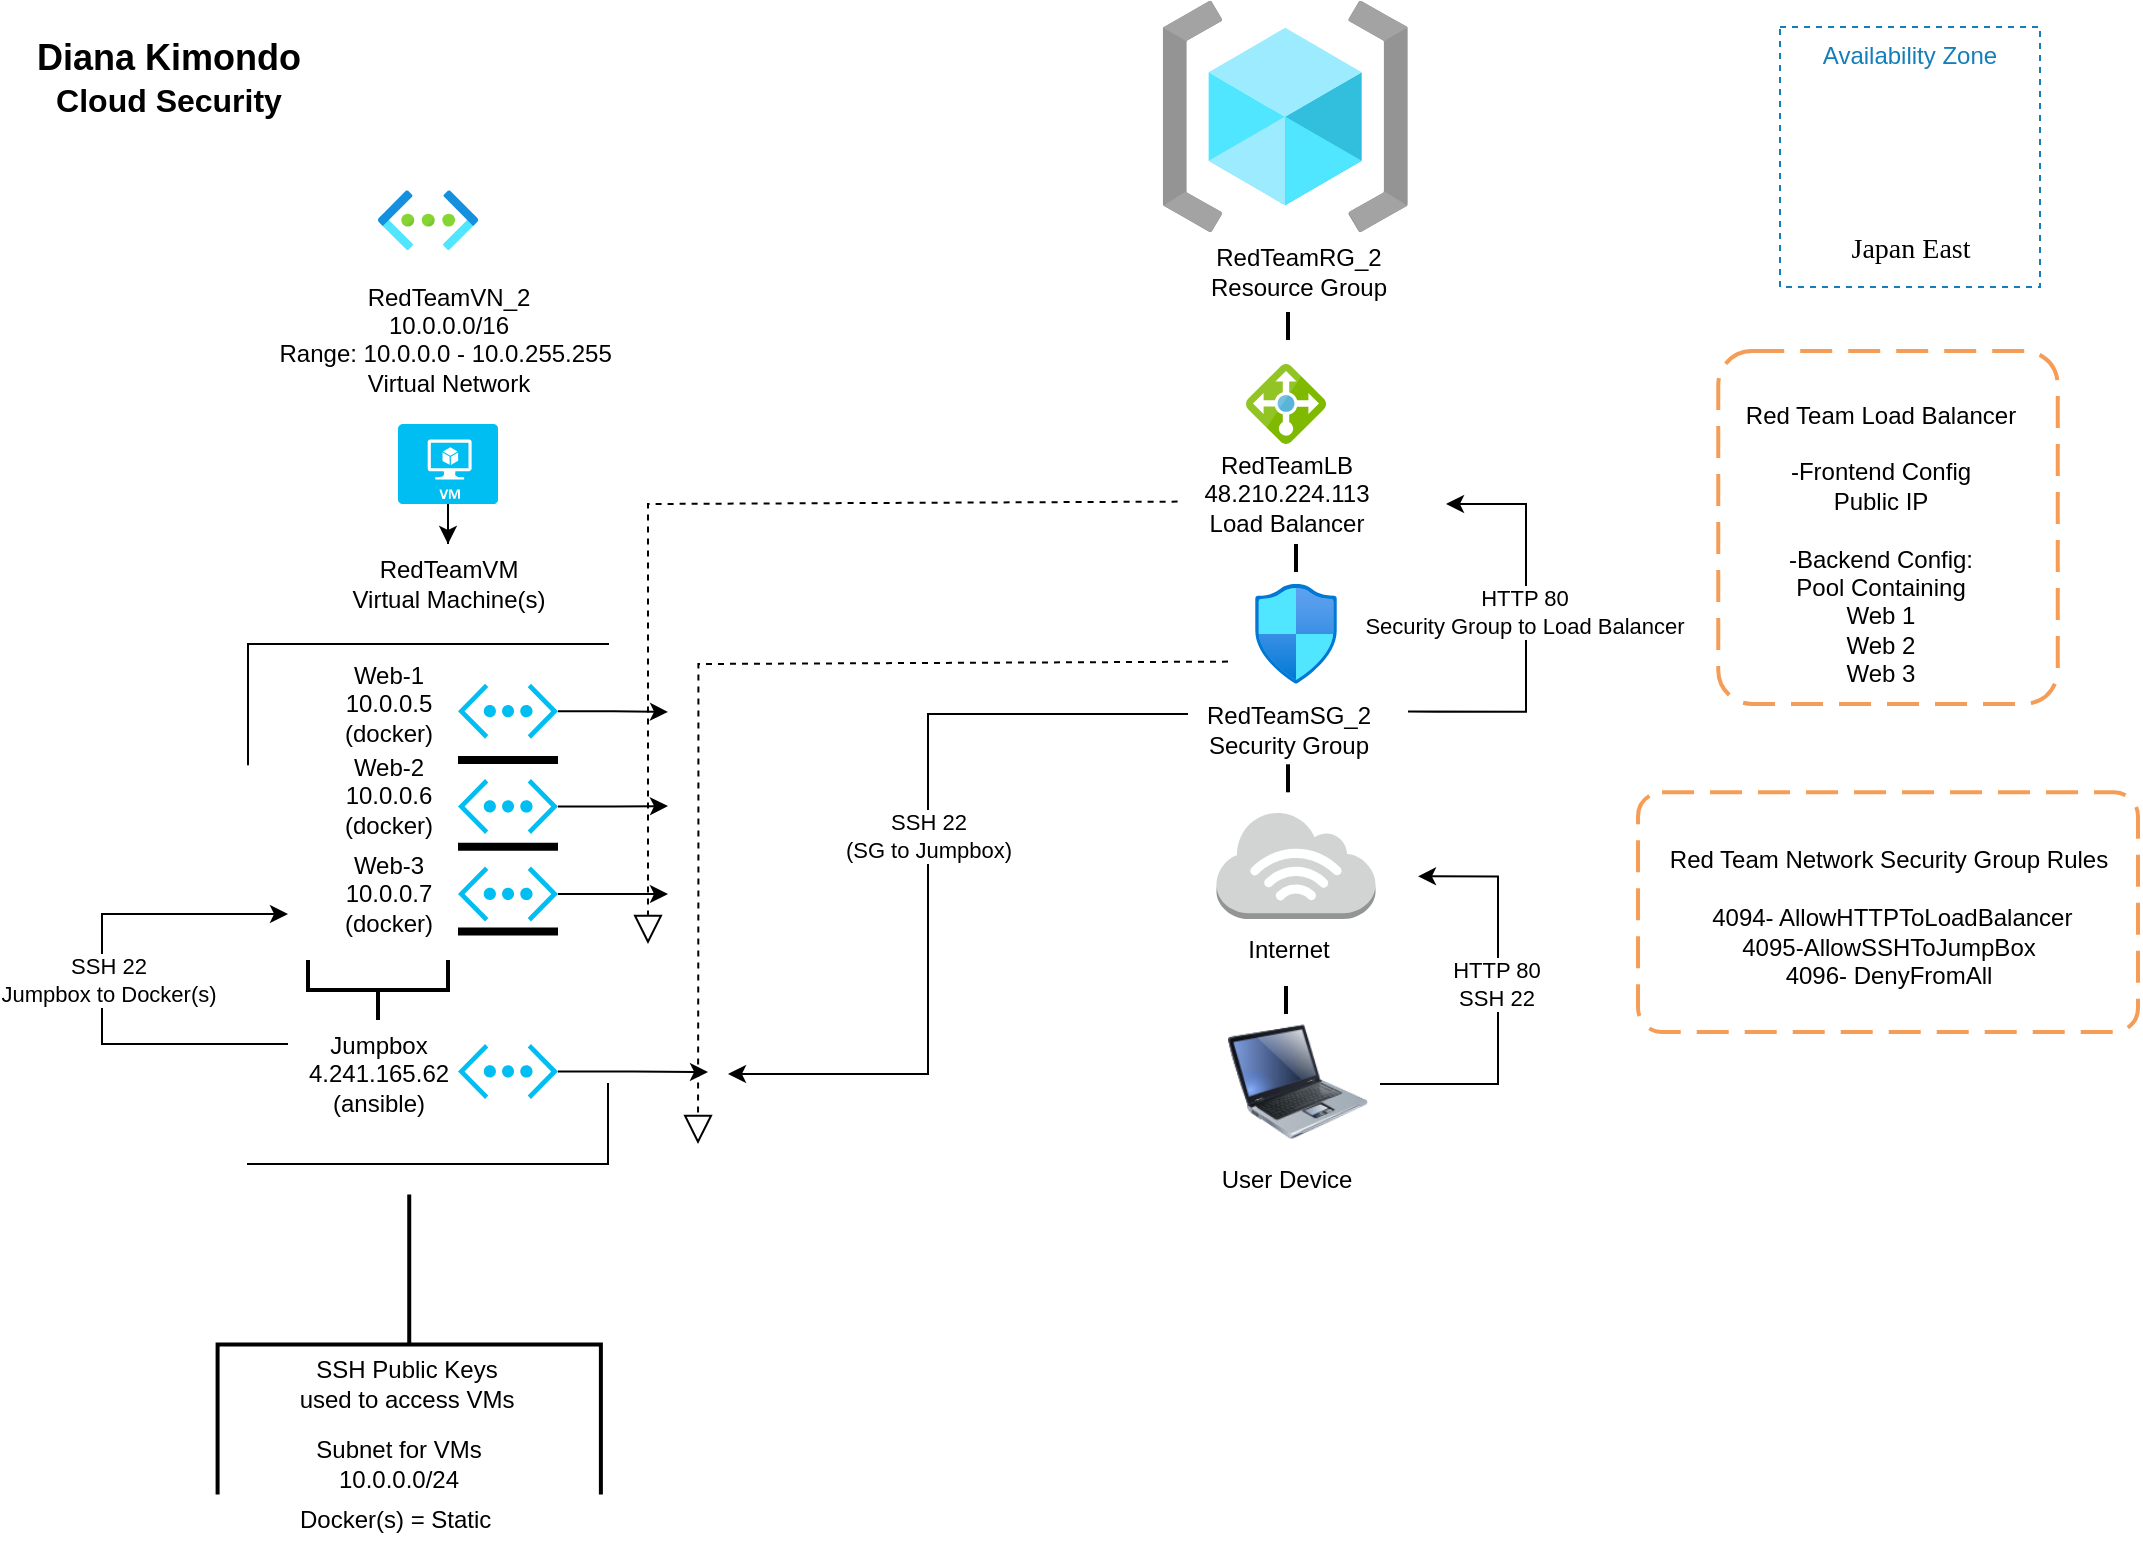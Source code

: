 <mxfile version="24.7.17">
  <diagram name="Page-1" id="xEvTzy-JRt1gGz0M-Yfj">
    <mxGraphModel dx="2570" dy="696" grid="1" gridSize="10" guides="1" tooltips="1" connect="1" arrows="1" fold="1" page="1" pageScale="1" pageWidth="850" pageHeight="1100" math="0" shadow="0">
      <root>
        <mxCell id="0" />
        <mxCell id="1" parent="0" />
        <mxCell id="VbcVB8l_akQWRM8v_Z9f-1" value="" style="image;aspect=fixed;html=1;points=[];align=center;fontSize=12;image=img/lib/azure2/general/Resource_Groups.svg;" vertex="1" parent="1">
          <mxGeometry x="377.25" y="28.47" width="122.75" height="115.53" as="geometry" />
        </mxCell>
        <mxCell id="VbcVB8l_akQWRM8v_Z9f-2" value="RedTeamRG_2&lt;div&gt;Resource Group&lt;/div&gt;" style="text;html=1;align=center;verticalAlign=middle;resizable=0;points=[];autosize=1;strokeColor=none;fillColor=none;" vertex="1" parent="1">
          <mxGeometry x="390" y="144" width="110" height="40" as="geometry" />
        </mxCell>
        <mxCell id="VbcVB8l_akQWRM8v_Z9f-3" value="" style="image;sketch=0;aspect=fixed;html=1;points=[];align=center;fontSize=12;image=img/lib/mscae/Load_Balancer_feature.svg;" vertex="1" parent="1">
          <mxGeometry x="419" y="210" width="40" height="40" as="geometry" />
        </mxCell>
        <mxCell id="VbcVB8l_akQWRM8v_Z9f-4" value="RedTeamLB&lt;div&gt;48.210.224.113&lt;br&gt;&lt;div&gt;Load Balancer&lt;/div&gt;&lt;/div&gt;" style="text;html=1;align=center;verticalAlign=middle;resizable=0;points=[];autosize=1;strokeColor=none;fillColor=none;" vertex="1" parent="1">
          <mxGeometry x="383.63" y="245" width="110" height="60" as="geometry" />
        </mxCell>
        <mxCell id="VbcVB8l_akQWRM8v_Z9f-6" value="" style="image;aspect=fixed;html=1;points=[];align=center;fontSize=12;image=img/lib/azure2/networking/Virtual_Networks.svg;" vertex="1" parent="1">
          <mxGeometry x="-15" y="123.15" width="50" height="29.85" as="geometry" />
        </mxCell>
        <mxCell id="VbcVB8l_akQWRM8v_Z9f-7" value="RedTeamVN_2&lt;div&gt;10.0.0.0/16&lt;/div&gt;&lt;div&gt;Range: 10.0.0.0 - 10.0.255.255&amp;nbsp;&lt;br&gt;&lt;div&gt;Virtual Network&lt;div&gt;&lt;br&gt;&lt;/div&gt;&lt;/div&gt;&lt;/div&gt;" style="text;html=1;align=center;verticalAlign=middle;resizable=0;points=[];autosize=1;strokeColor=none;fillColor=none;rotation=0;" vertex="1" parent="1">
          <mxGeometry x="-75" y="160" width="190" height="90" as="geometry" />
        </mxCell>
        <mxCell id="VbcVB8l_akQWRM8v_Z9f-52" style="edgeStyle=orthogonalEdgeStyle;rounded=0;orthogonalLoop=1;jettySize=auto;html=1;exitX=1;exitY=0.5;exitDx=0;exitDy=0;exitPerimeter=0;" edge="1" parent="1" source="VbcVB8l_akQWRM8v_Z9f-10">
          <mxGeometry relative="1" as="geometry">
            <mxPoint x="150" y="564" as="targetPoint" />
          </mxGeometry>
        </mxCell>
        <mxCell id="VbcVB8l_akQWRM8v_Z9f-10" value="" style="verticalLabelPosition=bottom;html=1;verticalAlign=top;align=center;strokeColor=none;fillColor=#00BEF2;shape=mxgraph.azure.virtual_network;pointerEvents=1;" vertex="1" parent="1">
          <mxGeometry x="25" y="550" width="50" height="27.5" as="geometry" />
        </mxCell>
        <mxCell id="VbcVB8l_akQWRM8v_Z9f-76" style="edgeStyle=orthogonalEdgeStyle;rounded=0;orthogonalLoop=1;jettySize=auto;html=1;exitX=1;exitY=0.5;exitDx=0;exitDy=0;exitPerimeter=0;" edge="1" parent="1" source="VbcVB8l_akQWRM8v_Z9f-11">
          <mxGeometry relative="1" as="geometry">
            <mxPoint x="130" y="384" as="targetPoint" />
          </mxGeometry>
        </mxCell>
        <mxCell id="VbcVB8l_akQWRM8v_Z9f-11" value="" style="verticalLabelPosition=bottom;html=1;verticalAlign=top;align=center;strokeColor=none;fillColor=#00BEF2;shape=mxgraph.azure.virtual_network;pointerEvents=1;" vertex="1" parent="1">
          <mxGeometry x="25" y="369.85" width="50" height="27.5" as="geometry" />
        </mxCell>
        <mxCell id="VbcVB8l_akQWRM8v_Z9f-74" style="edgeStyle=orthogonalEdgeStyle;rounded=0;orthogonalLoop=1;jettySize=auto;html=1;exitX=1;exitY=0.5;exitDx=0;exitDy=0;exitPerimeter=0;" edge="1" parent="1" source="VbcVB8l_akQWRM8v_Z9f-12">
          <mxGeometry relative="1" as="geometry">
            <mxPoint x="130" y="431" as="targetPoint" />
          </mxGeometry>
        </mxCell>
        <mxCell id="VbcVB8l_akQWRM8v_Z9f-12" value="" style="verticalLabelPosition=bottom;html=1;verticalAlign=top;align=center;strokeColor=none;fillColor=#00BEF2;shape=mxgraph.azure.virtual_network;pointerEvents=1;" vertex="1" parent="1">
          <mxGeometry x="25" y="417.5" width="50" height="27.5" as="geometry" />
        </mxCell>
        <mxCell id="VbcVB8l_akQWRM8v_Z9f-73" style="edgeStyle=orthogonalEdgeStyle;rounded=0;orthogonalLoop=1;jettySize=auto;html=1;exitX=1;exitY=0.5;exitDx=0;exitDy=0;exitPerimeter=0;" edge="1" parent="1" source="VbcVB8l_akQWRM8v_Z9f-14">
          <mxGeometry relative="1" as="geometry">
            <mxPoint x="130" y="475" as="targetPoint" />
          </mxGeometry>
        </mxCell>
        <mxCell id="VbcVB8l_akQWRM8v_Z9f-14" value="" style="verticalLabelPosition=bottom;html=1;verticalAlign=top;align=center;strokeColor=none;fillColor=#00BEF2;shape=mxgraph.azure.virtual_network;pointerEvents=1;" vertex="1" parent="1">
          <mxGeometry x="25" y="461.25" width="50" height="27.5" as="geometry" />
        </mxCell>
        <mxCell id="VbcVB8l_akQWRM8v_Z9f-15" value="Jumpbox&lt;div&gt;4.241.165.62&lt;br&gt;&lt;div&gt;(ansible)&lt;/div&gt;&lt;/div&gt;" style="text;html=1;align=center;verticalAlign=middle;resizable=0;points=[];autosize=1;strokeColor=none;fillColor=none;" vertex="1" parent="1">
          <mxGeometry x="-60" y="535" width="90" height="60" as="geometry" />
        </mxCell>
        <mxCell id="VbcVB8l_akQWRM8v_Z9f-17" value="Web-1&lt;div&gt;10.0.0.5&lt;br&gt;&lt;div&gt;(docker)&lt;/div&gt;&lt;/div&gt;" style="text;html=1;align=center;verticalAlign=middle;resizable=0;points=[];autosize=1;strokeColor=none;fillColor=none;" vertex="1" parent="1">
          <mxGeometry x="-45" y="350.15" width="70" height="60" as="geometry" />
        </mxCell>
        <mxCell id="VbcVB8l_akQWRM8v_Z9f-18" value="Web-2&lt;div&gt;10.0.0.6&lt;br&gt;&lt;div&gt;(docker)&lt;/div&gt;&lt;/div&gt;" style="text;html=1;align=center;verticalAlign=middle;resizable=0;points=[];autosize=1;strokeColor=none;fillColor=none;" vertex="1" parent="1">
          <mxGeometry x="-45" y="396.4" width="70" height="60" as="geometry" />
        </mxCell>
        <mxCell id="VbcVB8l_akQWRM8v_Z9f-19" value="Web-3&lt;div&gt;10.0.0.7&lt;br&gt;&lt;div&gt;(docker)&lt;/div&gt;&lt;/div&gt;" style="text;html=1;align=center;verticalAlign=middle;resizable=0;points=[];autosize=1;strokeColor=none;fillColor=none;" vertex="1" parent="1">
          <mxGeometry x="-45" y="445" width="70" height="60" as="geometry" />
        </mxCell>
        <mxCell id="VbcVB8l_akQWRM8v_Z9f-21" value="" style="shape=partialRectangle;whiteSpace=wrap;html=1;bottom=0;right=0;fillColor=none;" vertex="1" parent="1">
          <mxGeometry x="-80" y="350" width="180" height="60.15" as="geometry" />
        </mxCell>
        <mxCell id="VbcVB8l_akQWRM8v_Z9f-22" value="" style="shape=partialRectangle;whiteSpace=wrap;html=1;top=0;left=0;fillColor=none;" vertex="1" parent="1">
          <mxGeometry x="-80" y="570" width="180" height="40" as="geometry" />
        </mxCell>
        <mxCell id="VbcVB8l_akQWRM8v_Z9f-23" value="" style="endArrow=block;dashed=1;endFill=0;endSize=12;html=1;rounded=0;exitX=0.034;exitY=0.49;exitDx=0;exitDy=0;exitPerimeter=0;" edge="1" parent="1">
          <mxGeometry width="160" relative="1" as="geometry">
            <mxPoint x="384.8" y="278.8" as="sourcePoint" />
            <mxPoint x="120" y="500" as="targetPoint" />
            <Array as="points">
              <mxPoint x="120" y="280" />
              <mxPoint x="120" y="390" />
            </Array>
          </mxGeometry>
        </mxCell>
        <mxCell id="VbcVB8l_akQWRM8v_Z9f-33" value="" style="image;aspect=fixed;html=1;points=[];align=center;fontSize=12;image=img/lib/azure2/networking/Network_Security_Groups.svg;" vertex="1" parent="1">
          <mxGeometry x="423.5" y="320.06" width="41" height="49.79" as="geometry" />
        </mxCell>
        <mxCell id="VbcVB8l_akQWRM8v_Z9f-34" value="RedTeamSG_2&lt;div&gt;Security Group&lt;/div&gt;" style="text;html=1;align=center;verticalAlign=middle;resizable=0;points=[];autosize=1;strokeColor=none;fillColor=none;" vertex="1" parent="1">
          <mxGeometry x="385" y="373" width="110" height="40" as="geometry" />
        </mxCell>
        <mxCell id="VbcVB8l_akQWRM8v_Z9f-35" value="" style="endArrow=block;dashed=1;endFill=0;endSize=12;html=1;rounded=0;exitX=0.034;exitY=0.49;exitDx=0;exitDy=0;exitPerimeter=0;" edge="1" parent="1">
          <mxGeometry width="160" relative="1" as="geometry">
            <mxPoint x="410" y="358.8" as="sourcePoint" />
            <mxPoint x="145" y="600" as="targetPoint" />
            <Array as="points">
              <mxPoint x="145.2" y="360" />
              <mxPoint x="145.2" y="470.0" />
            </Array>
          </mxGeometry>
        </mxCell>
        <mxCell id="VbcVB8l_akQWRM8v_Z9f-40" value="" style="outlineConnect=0;dashed=0;verticalLabelPosition=bottom;verticalAlign=top;align=center;html=1;shape=mxgraph.aws3.internet_3;fillColor=#D2D3D3;gradientColor=none;" vertex="1" parent="1">
          <mxGeometry x="404.25" y="433.5" width="79.5" height="54" as="geometry" />
        </mxCell>
        <mxCell id="VbcVB8l_akQWRM8v_Z9f-42" value="Internet" style="text;html=1;align=center;verticalAlign=middle;resizable=0;points=[];autosize=1;strokeColor=none;fillColor=none;" vertex="1" parent="1">
          <mxGeometry x="410" y="488" width="60" height="30" as="geometry" />
        </mxCell>
        <mxCell id="VbcVB8l_akQWRM8v_Z9f-90" style="edgeStyle=orthogonalEdgeStyle;rounded=0;orthogonalLoop=1;jettySize=auto;html=1;entryX=0.993;entryY=0.173;entryDx=0;entryDy=0;entryPerimeter=0;" edge="1" parent="1">
          <mxGeometry relative="1" as="geometry">
            <mxPoint x="505.0" y="466.17" as="targetPoint" />
            <mxPoint x="500" y="570" as="sourcePoint" />
            <Array as="points">
              <mxPoint x="486" y="570" />
              <mxPoint x="545" y="570" />
              <mxPoint x="545" y="466" />
            </Array>
          </mxGeometry>
        </mxCell>
        <mxCell id="VbcVB8l_akQWRM8v_Z9f-92" value="HTTP 80&lt;div&gt;SSH 22&lt;/div&gt;" style="edgeLabel;html=1;align=center;verticalAlign=middle;resizable=0;points=[];" vertex="1" connectable="0" parent="VbcVB8l_akQWRM8v_Z9f-90">
          <mxGeometry x="0.141" y="1" relative="1" as="geometry">
            <mxPoint as="offset" />
          </mxGeometry>
        </mxCell>
        <mxCell id="VbcVB8l_akQWRM8v_Z9f-44" value="" style="image;html=1;image=img/lib/clip_art/computers/Laptop_128x128.png" vertex="1" parent="1">
          <mxGeometry x="410" y="535" width="70" height="67.5" as="geometry" />
        </mxCell>
        <mxCell id="VbcVB8l_akQWRM8v_Z9f-45" value="User Device" style="text;html=1;align=center;verticalAlign=middle;resizable=0;points=[];autosize=1;strokeColor=none;fillColor=none;" vertex="1" parent="1">
          <mxGeometry x="394" y="602.5" width="90" height="30" as="geometry" />
        </mxCell>
        <mxCell id="VbcVB8l_akQWRM8v_Z9f-51" value="" style="strokeWidth=2;html=1;shape=mxgraph.flowchart.annotation_2;align=left;labelPosition=right;pointerEvents=1;rotation=-90;" vertex="1" parent="1">
          <mxGeometry x="-30" y="488" width="30" height="70" as="geometry" />
        </mxCell>
        <mxCell id="VbcVB8l_akQWRM8v_Z9f-60" style="edgeStyle=orthogonalEdgeStyle;rounded=0;orthogonalLoop=1;jettySize=auto;html=1;exitX=0.5;exitY=1;exitDx=0;exitDy=0;exitPerimeter=0;" edge="1" parent="1" source="VbcVB8l_akQWRM8v_Z9f-54" target="VbcVB8l_akQWRM8v_Z9f-56">
          <mxGeometry relative="1" as="geometry" />
        </mxCell>
        <mxCell id="VbcVB8l_akQWRM8v_Z9f-54" value="" style="verticalLabelPosition=bottom;html=1;verticalAlign=top;align=center;strokeColor=none;fillColor=#00BEF2;shape=mxgraph.azure.virtual_machine;" vertex="1" parent="1">
          <mxGeometry x="-5" y="240" width="50" height="40" as="geometry" />
        </mxCell>
        <mxCell id="VbcVB8l_akQWRM8v_Z9f-56" value="RedTeamVM&lt;div&gt;Virtual Machine(s)&lt;/div&gt;" style="text;html=1;align=center;verticalAlign=middle;resizable=0;points=[];autosize=1;strokeColor=none;fillColor=none;" vertex="1" parent="1">
          <mxGeometry x="-40" y="300" width="120" height="40" as="geometry" />
        </mxCell>
        <mxCell id="VbcVB8l_akQWRM8v_Z9f-70" value="" style="line;strokeWidth=4;html=1;perimeter=backbonePerimeter;points=[];outlineConnect=0;" vertex="1" parent="1">
          <mxGeometry x="25" y="403" width="50" height="10" as="geometry" />
        </mxCell>
        <mxCell id="VbcVB8l_akQWRM8v_Z9f-71" value="" style="line;strokeWidth=4;html=1;perimeter=backbonePerimeter;points=[];outlineConnect=0;" vertex="1" parent="1">
          <mxGeometry x="25" y="446.4" width="50" height="10" as="geometry" />
        </mxCell>
        <mxCell id="VbcVB8l_akQWRM8v_Z9f-72" value="" style="line;strokeWidth=4;html=1;perimeter=backbonePerimeter;points=[];outlineConnect=0;" vertex="1" parent="1">
          <mxGeometry x="25" y="488.75" width="50" height="10" as="geometry" />
        </mxCell>
        <mxCell id="VbcVB8l_akQWRM8v_Z9f-87" value="" style="strokeWidth=2;html=1;shape=mxgraph.flowchart.annotation_2;align=left;labelPosition=right;pointerEvents=1;rotation=90;" vertex="1" parent="1">
          <mxGeometry x="-74.38" y="604.38" width="150" height="191.65" as="geometry" />
        </mxCell>
        <mxCell id="VbcVB8l_akQWRM8v_Z9f-88" value="SSH Public Keys&lt;div&gt;used to access VMs&lt;/div&gt;" style="text;html=1;align=center;verticalAlign=middle;resizable=0;points=[];autosize=1;strokeColor=none;fillColor=none;" vertex="1" parent="1">
          <mxGeometry x="-66.24" y="700" width="130" height="40" as="geometry" />
        </mxCell>
        <mxCell id="VbcVB8l_akQWRM8v_Z9f-89" value="Subnet for VMs&lt;div&gt;10.0.0.0/24&lt;/div&gt;" style="text;html=1;align=center;verticalAlign=middle;resizable=0;points=[];autosize=1;strokeColor=none;fillColor=none;" vertex="1" parent="1">
          <mxGeometry x="-60" y="740" width="110" height="40" as="geometry" />
        </mxCell>
        <mxCell id="VbcVB8l_akQWRM8v_Z9f-93" style="edgeStyle=orthogonalEdgeStyle;rounded=0;orthogonalLoop=1;jettySize=auto;html=1;entryX=0.993;entryY=0.173;entryDx=0;entryDy=0;entryPerimeter=0;" edge="1" parent="1">
          <mxGeometry relative="1" as="geometry">
            <mxPoint x="519.0" y="280.0" as="targetPoint" />
            <mxPoint x="514" y="383.83" as="sourcePoint" />
            <Array as="points">
              <mxPoint x="500" y="383.83" />
              <mxPoint x="559" y="383.83" />
              <mxPoint x="559" y="279.83" />
            </Array>
          </mxGeometry>
        </mxCell>
        <mxCell id="VbcVB8l_akQWRM8v_Z9f-94" value="HTTP 80&lt;div&gt;Security Group to Load Balancer&lt;/div&gt;" style="edgeLabel;html=1;align=center;verticalAlign=middle;resizable=0;points=[];" vertex="1" connectable="0" parent="VbcVB8l_akQWRM8v_Z9f-93">
          <mxGeometry x="0.141" y="1" relative="1" as="geometry">
            <mxPoint as="offset" />
          </mxGeometry>
        </mxCell>
        <mxCell id="VbcVB8l_akQWRM8v_Z9f-97" style="edgeStyle=orthogonalEdgeStyle;rounded=0;orthogonalLoop=1;jettySize=auto;html=1;" edge="1" parent="1">
          <mxGeometry relative="1" as="geometry">
            <mxPoint x="160" y="565" as="targetPoint" />
            <mxPoint x="390" y="385" as="sourcePoint" />
            <Array as="points">
              <mxPoint x="260" y="385" />
              <mxPoint x="260" y="565" />
            </Array>
          </mxGeometry>
        </mxCell>
        <mxCell id="VbcVB8l_akQWRM8v_Z9f-98" value="&lt;div&gt;SSH 22&lt;/div&gt;&lt;div&gt;(SG to Jumpbox)&lt;/div&gt;" style="edgeLabel;html=1;align=center;verticalAlign=middle;resizable=0;points=[];" vertex="1" connectable="0" parent="VbcVB8l_akQWRM8v_Z9f-97">
          <mxGeometry x="0.141" y="1" relative="1" as="geometry">
            <mxPoint x="-1" y="-43" as="offset" />
          </mxGeometry>
        </mxCell>
        <mxCell id="VbcVB8l_akQWRM8v_Z9f-101" value="" style="line;strokeWidth=2;direction=south;html=1;" vertex="1" parent="1">
          <mxGeometry x="435" y="410.15" width="10" height="14" as="geometry" />
        </mxCell>
        <mxCell id="VbcVB8l_akQWRM8v_Z9f-102" value="" style="line;strokeWidth=2;direction=south;html=1;" vertex="1" parent="1">
          <mxGeometry x="439" y="300" width="10" height="14" as="geometry" />
        </mxCell>
        <mxCell id="VbcVB8l_akQWRM8v_Z9f-103" value="" style="line;strokeWidth=2;direction=south;html=1;" vertex="1" parent="1">
          <mxGeometry x="435" y="184" width="10" height="14" as="geometry" />
        </mxCell>
        <mxCell id="VbcVB8l_akQWRM8v_Z9f-105" value="" style="line;strokeWidth=2;direction=south;html=1;" vertex="1" parent="1">
          <mxGeometry x="434" y="521" width="10" height="14" as="geometry" />
        </mxCell>
        <mxCell id="VbcVB8l_akQWRM8v_Z9f-106" style="edgeStyle=orthogonalEdgeStyle;rounded=0;orthogonalLoop=1;jettySize=auto;html=1;exitX=0;exitY=0.25;exitDx=0;exitDy=0;exitPerimeter=0;entryX=0;entryY=0.023;entryDx=0;entryDy=0;entryPerimeter=0;" edge="1" parent="1" source="VbcVB8l_akQWRM8v_Z9f-15">
          <mxGeometry relative="1" as="geometry">
            <mxPoint x="-60" y="485.0" as="targetPoint" />
            <mxPoint x="-95.8" y="550.22" as="sourcePoint" />
            <Array as="points">
              <mxPoint x="-153" y="550" />
              <mxPoint x="-153" y="485" />
            </Array>
          </mxGeometry>
        </mxCell>
        <mxCell id="VbcVB8l_akQWRM8v_Z9f-107" value="&lt;div&gt;SSH 22&lt;/div&gt;&lt;div&gt;Jumpbox to Docker(s)&lt;/div&gt;" style="edgeLabel;html=1;align=center;verticalAlign=middle;resizable=0;points=[];" vertex="1" connectable="0" parent="VbcVB8l_akQWRM8v_Z9f-106">
          <mxGeometry x="0.141" y="1" relative="1" as="geometry">
            <mxPoint x="4" y="18" as="offset" />
          </mxGeometry>
        </mxCell>
        <mxCell id="VbcVB8l_akQWRM8v_Z9f-110" value="&lt;h1&gt;&lt;font style=&quot;font-size: 14px; font-weight: normal;&quot;&gt;&lt;font style=&quot;&quot; face=&quot;Times New Roman&quot;&gt;Japan East&lt;/font&gt;&lt;/font&gt;&lt;/h1&gt;" style="text;html=1;align=center;verticalAlign=middle;resizable=0;points=[];autosize=1;strokeColor=none;fillColor=none;" vertex="1" parent="1">
          <mxGeometry x="711" y="114.0" width="80" height="70" as="geometry" />
        </mxCell>
        <mxCell id="VbcVB8l_akQWRM8v_Z9f-112" value="" style="shape=image;html=1;verticalAlign=top;verticalLabelPosition=bottom;labelBackgroundColor=#ffffff;imageAspect=0;aspect=fixed;image=https://cdn3.iconfinder.com/data/icons/flags-37/300/japan-national-world-128.png" vertex="1" parent="1">
          <mxGeometry x="704.5" y="60" width="93" height="93" as="geometry" />
        </mxCell>
        <mxCell id="VbcVB8l_akQWRM8v_Z9f-114" value="Availability Zone" style="fillColor=none;strokeColor=#147EBA;dashed=1;verticalAlign=top;fontStyle=0;fontColor=#147EBA;whiteSpace=wrap;html=1;" vertex="1" parent="1">
          <mxGeometry x="686" y="41.5" width="130" height="130" as="geometry" />
        </mxCell>
        <mxCell id="VbcVB8l_akQWRM8v_Z9f-117" value="Docker(s) = Static&amp;nbsp;" style="text;html=1;align=center;verticalAlign=middle;resizable=0;points=[];autosize=1;strokeColor=none;fillColor=none;" vertex="1" parent="1">
          <mxGeometry x="-65" y="772.89" width="120" height="30" as="geometry" />
        </mxCell>
        <mxCell id="VbcVB8l_akQWRM8v_Z9f-118" value="Red Team Load Balancer&lt;div&gt;&lt;br&gt;&lt;/div&gt;&lt;div&gt;-Frontend Config&lt;/div&gt;&lt;div&gt;Public IP&lt;/div&gt;&lt;div&gt;&lt;br&gt;&lt;/div&gt;&lt;div&gt;-Backend Config:&lt;/div&gt;&lt;div&gt;&lt;span style=&quot;background-color: initial;&quot;&gt;Pool Containing&lt;/span&gt;&lt;br&gt;&lt;/div&gt;&lt;div&gt;Web 1&lt;/div&gt;&lt;div&gt;Web 2&lt;/div&gt;&lt;div&gt;Web 3&lt;/div&gt;" style="text;html=1;align=center;verticalAlign=middle;resizable=0;points=[];autosize=1;strokeColor=none;fillColor=none;" vertex="1" parent="1">
          <mxGeometry x="656" y="220" width="160" height="160" as="geometry" />
        </mxCell>
        <mxCell id="VbcVB8l_akQWRM8v_Z9f-119" value="Red Team Network Security Group Rules&lt;div&gt;&lt;br&gt;&lt;div&gt;&amp;nbsp;4094- AllowHTTPToLoadBalancer&lt;/div&gt;&lt;div&gt;4095-AllowSSHToJumpBox&lt;/div&gt;&lt;div&gt;4096- DenyFromAll&lt;/div&gt;&lt;div&gt;&lt;br&gt;&lt;/div&gt;&lt;/div&gt;" style="text;html=1;align=center;verticalAlign=middle;resizable=0;points=[];autosize=1;strokeColor=none;fillColor=none;" vertex="1" parent="1">
          <mxGeometry x="620" y="443.75" width="240" height="100" as="geometry" />
        </mxCell>
        <mxCell id="VbcVB8l_akQWRM8v_Z9f-120" value="" style="rounded=1;arcSize=10;dashed=1;strokeColor=#F59D56;fillColor=none;gradientColor=none;dashPattern=8 4;strokeWidth=2;" vertex="1" parent="1">
          <mxGeometry x="655.13" y="203.5" width="169.75" height="176.5" as="geometry" />
        </mxCell>
        <mxCell id="VbcVB8l_akQWRM8v_Z9f-121" value="" style="rounded=1;arcSize=10;dashed=1;strokeColor=#F59D56;fillColor=none;gradientColor=none;dashPattern=8 4;strokeWidth=2;" vertex="1" parent="1">
          <mxGeometry x="615.01" y="424.15" width="250" height="119.85" as="geometry" />
        </mxCell>
        <mxCell id="VbcVB8l_akQWRM8v_Z9f-122" value="&lt;font style=&quot;font-size: 18px;&quot;&gt;&lt;b style=&quot;&quot;&gt;Diana Kimondo&lt;/b&gt;&lt;/font&gt;&lt;div&gt;&lt;font size=&quot;3&quot;&gt;&lt;b&gt;Cloud Security&lt;/b&gt;&lt;/font&gt;&lt;/div&gt;" style="text;html=1;align=center;verticalAlign=middle;resizable=0;points=[];autosize=1;strokeColor=none;fillColor=none;" vertex="1" parent="1">
          <mxGeometry x="-200" y="41.5" width="160" height="50" as="geometry" />
        </mxCell>
      </root>
    </mxGraphModel>
  </diagram>
</mxfile>
